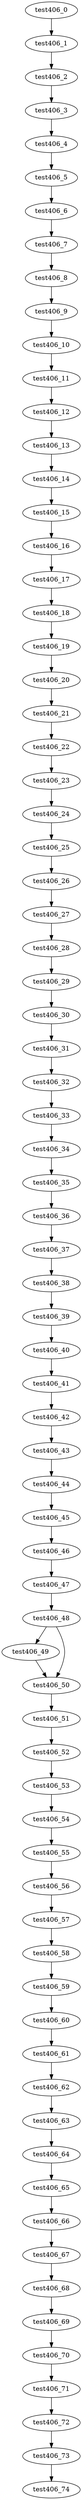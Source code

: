digraph G {
test406_0->test406_1;
test406_1->test406_2;
test406_2->test406_3;
test406_3->test406_4;
test406_4->test406_5;
test406_5->test406_6;
test406_6->test406_7;
test406_7->test406_8;
test406_8->test406_9;
test406_9->test406_10;
test406_10->test406_11;
test406_11->test406_12;
test406_12->test406_13;
test406_13->test406_14;
test406_14->test406_15;
test406_15->test406_16;
test406_16->test406_17;
test406_17->test406_18;
test406_18->test406_19;
test406_19->test406_20;
test406_20->test406_21;
test406_21->test406_22;
test406_22->test406_23;
test406_23->test406_24;
test406_24->test406_25;
test406_25->test406_26;
test406_26->test406_27;
test406_27->test406_28;
test406_28->test406_29;
test406_29->test406_30;
test406_30->test406_31;
test406_31->test406_32;
test406_32->test406_33;
test406_33->test406_34;
test406_34->test406_35;
test406_35->test406_36;
test406_36->test406_37;
test406_37->test406_38;
test406_38->test406_39;
test406_39->test406_40;
test406_40->test406_41;
test406_41->test406_42;
test406_42->test406_43;
test406_43->test406_44;
test406_44->test406_45;
test406_45->test406_46;
test406_46->test406_47;
test406_47->test406_48;
test406_48->test406_49;
test406_48->test406_50;
test406_49->test406_50;
test406_50->test406_51;
test406_51->test406_52;
test406_52->test406_53;
test406_53->test406_54;
test406_54->test406_55;
test406_55->test406_56;
test406_56->test406_57;
test406_57->test406_58;
test406_58->test406_59;
test406_59->test406_60;
test406_60->test406_61;
test406_61->test406_62;
test406_62->test406_63;
test406_63->test406_64;
test406_64->test406_65;
test406_65->test406_66;
test406_66->test406_67;
test406_67->test406_68;
test406_68->test406_69;
test406_69->test406_70;
test406_70->test406_71;
test406_71->test406_72;
test406_72->test406_73;
test406_73->test406_74;

}
